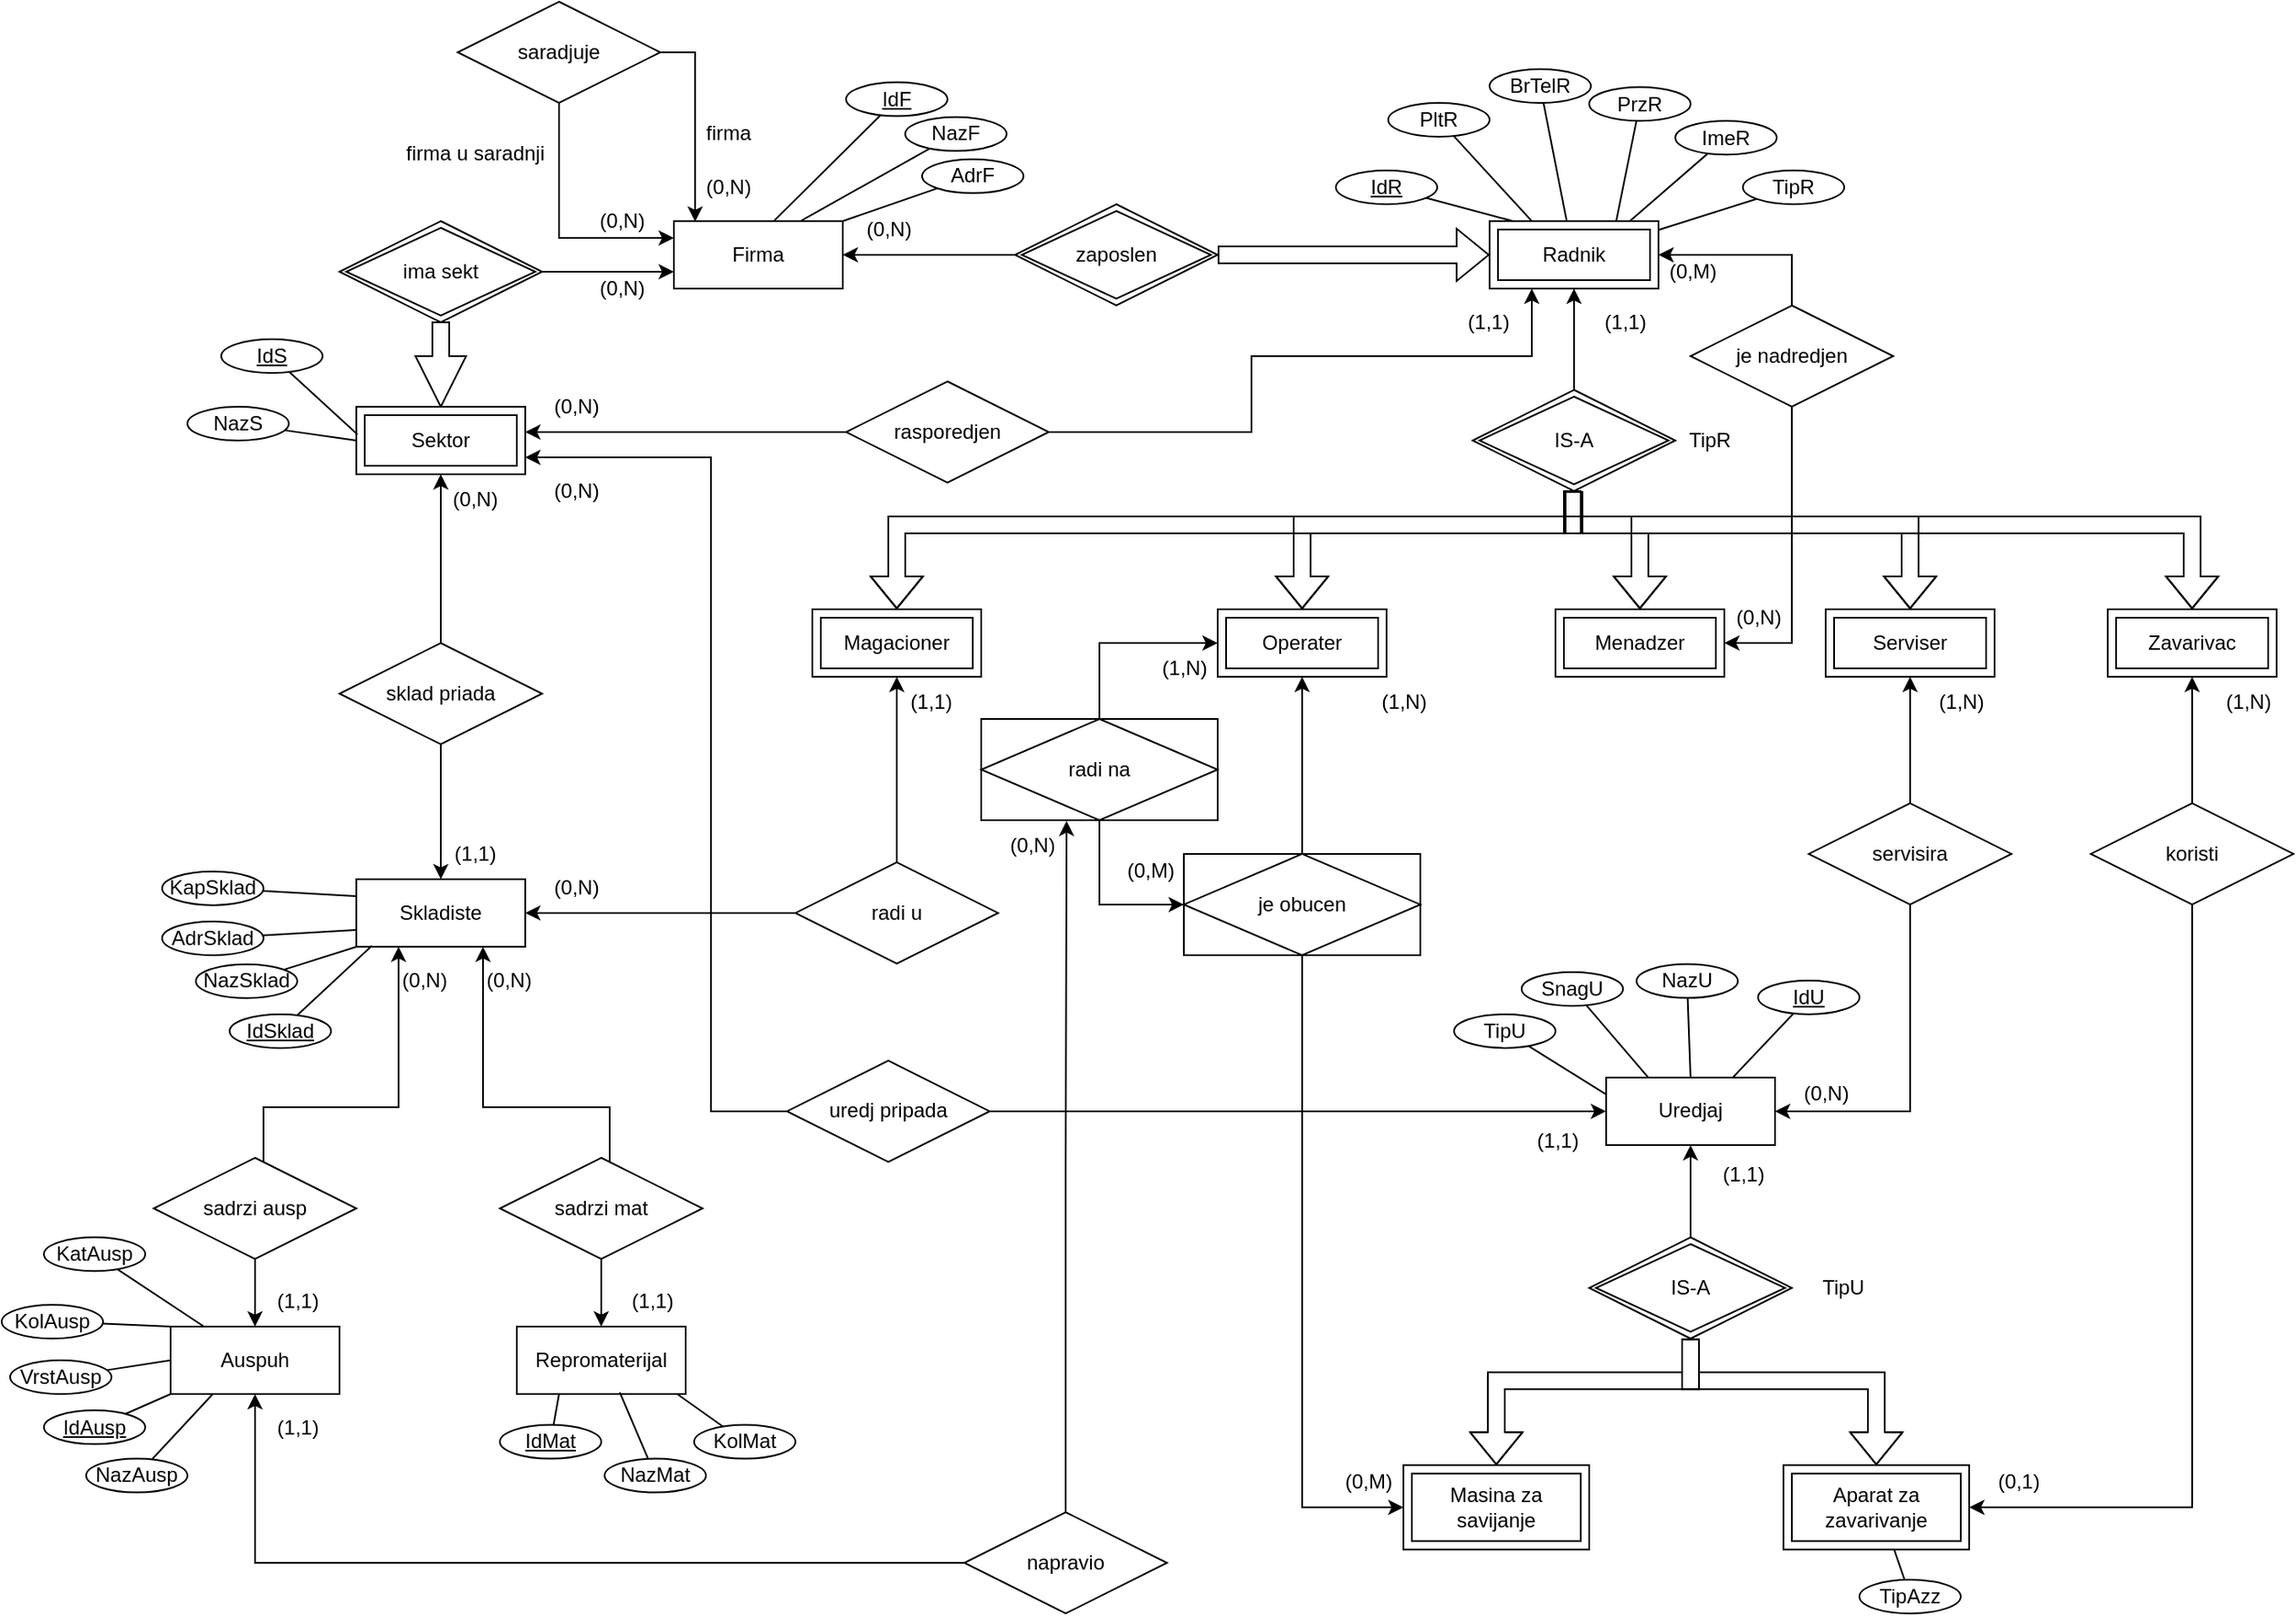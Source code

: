 <mxfile version="15.9.6" type="device"><diagram id="z9XEasB95y0MHXq_CB1n" name="Page-1"><mxGraphModel dx="2012" dy="588" grid="1" gridSize="10" guides="1" tooltips="1" connect="1" arrows="1" fold="1" page="1" pageScale="1" pageWidth="827" pageHeight="1169" math="0" shadow="0"><root><mxCell id="0"/><mxCell id="1" parent="0"/><mxCell id="vETt4vMLg1wKdrW33AXP-1" value="Firma" style="whiteSpace=wrap;html=1;align=center;" parent="1" vertex="1"><mxGeometry x="-402" y="195" width="100" height="40" as="geometry"/></mxCell><mxCell id="vETt4vMLg1wKdrW33AXP-2" style="edgeStyle=orthogonalEdgeStyle;shape=arrow;rounded=0;orthogonalLoop=1;jettySize=auto;html=1;entryX=0.5;entryY=0;entryDx=0;entryDy=0;exitX=0.5;exitY=1;exitDx=0;exitDy=0;" parent="1" source="vETt4vMLg1wKdrW33AXP-4" target="vETt4vMLg1wKdrW33AXP-16" edge="1"><mxGeometry relative="1" as="geometry"><mxPoint x="-350" y="395" as="targetPoint"/></mxGeometry></mxCell><mxCell id="vETt4vMLg1wKdrW33AXP-3" style="edgeStyle=orthogonalEdgeStyle;rounded=0;orthogonalLoop=1;jettySize=auto;html=1;" parent="1" source="vETt4vMLg1wKdrW33AXP-4" edge="1"><mxGeometry relative="1" as="geometry"><mxPoint x="-402" y="225" as="targetPoint"/><Array as="points"><mxPoint x="-402" y="225"/></Array></mxGeometry></mxCell><mxCell id="vETt4vMLg1wKdrW33AXP-4" value="ima sekt" style="shape=rhombus;double=1;perimeter=rhombusPerimeter;whiteSpace=wrap;html=1;align=center;" parent="1" vertex="1"><mxGeometry x="-600" y="195" width="120" height="60" as="geometry"/></mxCell><mxCell id="vETt4vMLg1wKdrW33AXP-7" style="edgeStyle=orthogonalEdgeStyle;rounded=0;orthogonalLoop=1;jettySize=auto;html=1;entryX=1;entryY=0.5;entryDx=0;entryDy=0;strokeWidth=1;" parent="1" source="vETt4vMLg1wKdrW33AXP-8" target="vETt4vMLg1wKdrW33AXP-1" edge="1"><mxGeometry relative="1" as="geometry"/></mxCell><mxCell id="vETt4vMLg1wKdrW33AXP-72" style="edgeStyle=orthogonalEdgeStyle;rounded=0;orthogonalLoop=1;jettySize=auto;html=1;entryX=0;entryY=0.5;entryDx=0;entryDy=0;shape=flexArrow;endSize=6;strokeWidth=1;fillColor=none;" parent="1" source="vETt4vMLg1wKdrW33AXP-8" target="vETt4vMLg1wKdrW33AXP-66" edge="1"><mxGeometry relative="1" as="geometry"/></mxCell><mxCell id="vETt4vMLg1wKdrW33AXP-8" value="zaposlen" style="shape=rhombus;double=1;perimeter=rhombusPerimeter;whiteSpace=wrap;html=1;align=center;" parent="1" vertex="1"><mxGeometry x="-200" y="185" width="120" height="60" as="geometry"/></mxCell><mxCell id="vETt4vMLg1wKdrW33AXP-9" style="edgeStyle=orthogonalEdgeStyle;shape=flexArrow;rounded=0;orthogonalLoop=1;jettySize=auto;html=1;entryX=0.5;entryY=0;entryDx=0;entryDy=0;startArrow=none;startFill=0;endArrow=block;endFill=0;strokeWidth=1;" parent="1" source="vETt4vMLg1wKdrW33AXP-15" target="vETt4vMLg1wKdrW33AXP-17" edge="1"><mxGeometry relative="1" as="geometry"><Array as="points"><mxPoint x="130" y="375"/><mxPoint x="-30" y="375"/></Array></mxGeometry></mxCell><mxCell id="vETt4vMLg1wKdrW33AXP-10" style="edgeStyle=orthogonalEdgeStyle;rounded=0;orthogonalLoop=1;jettySize=auto;html=1;startArrow=none;startFill=0;endArrow=block;endFill=0;strokeWidth=1;shape=flexArrow;entryX=0.5;entryY=0;entryDx=0;entryDy=0;" parent="1" source="vETt4vMLg1wKdrW33AXP-15" target="vETt4vMLg1wKdrW33AXP-19" edge="1"><mxGeometry relative="1" as="geometry"><mxPoint x="340" y="445" as="targetPoint"/><Array as="points"><mxPoint x="130" y="375"/><mxPoint x="330" y="375"/></Array></mxGeometry></mxCell><mxCell id="vETt4vMLg1wKdrW33AXP-11" style="edgeStyle=orthogonalEdgeStyle;rounded=0;orthogonalLoop=1;jettySize=auto;html=1;entryX=0.5;entryY=0;entryDx=0;entryDy=0;startArrow=none;startFill=0;endArrow=block;endFill=0;strokeWidth=1;shape=flexArrow;exitX=0.5;exitY=1;exitDx=0;exitDy=0;" parent="1" source="vETt4vMLg1wKdrW33AXP-15" target="vETt4vMLg1wKdrW33AXP-18" edge="1"><mxGeometry relative="1" as="geometry"><Array as="points"><mxPoint x="130" y="375"/><mxPoint x="170" y="375"/><mxPoint x="170" y="425"/></Array></mxGeometry></mxCell><mxCell id="vETt4vMLg1wKdrW33AXP-12" style="edgeStyle=orthogonalEdgeStyle;rounded=0;orthogonalLoop=1;jettySize=auto;html=1;entryX=0.5;entryY=0;entryDx=0;entryDy=0;startArrow=none;startFill=0;endArrow=block;endFill=0;strokeWidth=1;shape=flexArrow;" parent="1" source="vETt4vMLg1wKdrW33AXP-15" target="vETt4vMLg1wKdrW33AXP-36" edge="1"><mxGeometry relative="1" as="geometry"><Array as="points"><mxPoint x="131" y="375"/><mxPoint x="-270" y="375"/></Array></mxGeometry></mxCell><mxCell id="vETt4vMLg1wKdrW33AXP-14" style="edgeStyle=orthogonalEdgeStyle;rounded=0;orthogonalLoop=1;jettySize=auto;html=1;entryX=0.5;entryY=0;entryDx=0;entryDy=0;startArrow=none;startFill=0;endArrow=block;endFill=0;strokeWidth=1;exitX=0.5;exitY=1;exitDx=0;exitDy=0;shape=flexArrow;" parent="1" source="vETt4vMLg1wKdrW33AXP-15" target="vETt4vMLg1wKdrW33AXP-49" edge="1"><mxGeometry relative="1" as="geometry"><Array as="points"><mxPoint x="131" y="375"/><mxPoint x="497" y="375"/></Array></mxGeometry></mxCell><mxCell id="vETt4vMLg1wKdrW33AXP-68" style="edgeStyle=orthogonalEdgeStyle;rounded=0;orthogonalLoop=1;jettySize=auto;html=1;entryX=0.5;entryY=1;entryDx=0;entryDy=0;" parent="1" source="vETt4vMLg1wKdrW33AXP-15" target="vETt4vMLg1wKdrW33AXP-66" edge="1"><mxGeometry relative="1" as="geometry"/></mxCell><mxCell id="vETt4vMLg1wKdrW33AXP-15" value="IS-A" style="shape=rhombus;double=1;perimeter=rhombusPerimeter;whiteSpace=wrap;html=1;align=center;" parent="1" vertex="1"><mxGeometry x="71" y="295" width="120" height="60" as="geometry"/></mxCell><mxCell id="vETt4vMLg1wKdrW33AXP-16" value="Sektor" style="shape=ext;margin=3;double=1;whiteSpace=wrap;html=1;align=center;" parent="1" vertex="1"><mxGeometry x="-590" y="305" width="100" height="40" as="geometry"/></mxCell><mxCell id="vETt4vMLg1wKdrW33AXP-17" value="Operater" style="shape=ext;margin=3;double=1;whiteSpace=wrap;html=1;align=center;" parent="1" vertex="1"><mxGeometry x="-80" y="425" width="100" height="40" as="geometry"/></mxCell><mxCell id="vETt4vMLg1wKdrW33AXP-18" value="Menadzer" style="shape=ext;margin=3;double=1;whiteSpace=wrap;html=1;align=center;" parent="1" vertex="1"><mxGeometry x="120" y="425" width="100" height="40" as="geometry"/></mxCell><mxCell id="vETt4vMLg1wKdrW33AXP-19" value="Serviser" style="shape=ext;margin=3;double=1;whiteSpace=wrap;html=1;align=center;" parent="1" vertex="1"><mxGeometry x="280" y="425" width="100" height="40" as="geometry"/></mxCell><mxCell id="vETt4vMLg1wKdrW33AXP-87" style="edgeStyle=orthogonalEdgeStyle;rounded=0;orthogonalLoop=1;jettySize=auto;html=1;strokeWidth=1;fillColor=none;entryX=0;entryY=0.5;entryDx=0;entryDy=0;exitX=0.5;exitY=0;exitDx=0;exitDy=0;" parent="1" source="g_ts2cO6fWOfCwB0u8Td-1" target="vETt4vMLg1wKdrW33AXP-17" edge="1"><mxGeometry relative="1" as="geometry"><mxPoint x="-160" y="435" as="targetPoint"/><Array as="points"><mxPoint x="-150" y="445"/></Array><mxPoint x="-170" y="480" as="sourcePoint"/></mxGeometry></mxCell><mxCell id="vETt4vMLg1wKdrW33AXP-88" style="edgeStyle=orthogonalEdgeStyle;rounded=0;orthogonalLoop=1;jettySize=auto;html=1;entryX=0;entryY=0.5;entryDx=0;entryDy=0;strokeWidth=1;fillColor=none;exitX=0.5;exitY=1;exitDx=0;exitDy=0;" parent="1" source="g_ts2cO6fWOfCwB0u8Td-1" target="vETt4vMLg1wKdrW33AXP-26" edge="1"><mxGeometry relative="1" as="geometry"><mxPoint x="-190" y="560" as="sourcePoint"/></mxGeometry></mxCell><mxCell id="vETt4vMLg1wKdrW33AXP-90" style="edgeStyle=orthogonalEdgeStyle;rounded=0;orthogonalLoop=1;jettySize=auto;html=1;entryX=0.5;entryY=1;entryDx=0;entryDy=0;strokeWidth=1;fillColor=none;" parent="1" source="vETt4vMLg1wKdrW33AXP-26" target="vETt4vMLg1wKdrW33AXP-17" edge="1"><mxGeometry relative="1" as="geometry"/></mxCell><mxCell id="yTJ2wJg8Xpi_REvWe3t7-23" style="edgeStyle=orthogonalEdgeStyle;rounded=0;orthogonalLoop=1;jettySize=auto;html=1;entryX=0;entryY=0.5;entryDx=0;entryDy=0;exitX=0.5;exitY=1;exitDx=0;exitDy=0;" parent="1" source="vETt4vMLg1wKdrW33AXP-26" target="yTJ2wJg8Xpi_REvWe3t7-8" edge="1"><mxGeometry relative="1" as="geometry"><mxPoint y="954.97" as="targetPoint"/><mxPoint x="-30.0" y="664.94" as="sourcePoint"/><Array as="points"><mxPoint x="-30" y="957"/></Array></mxGeometry></mxCell><mxCell id="vETt4vMLg1wKdrW33AXP-26" value="je obucen" style="shape=associativeEntity;whiteSpace=wrap;html=1;align=center;" parent="1" vertex="1"><mxGeometry x="-100" y="569.97" width="140" height="60" as="geometry"/></mxCell><mxCell id="vETt4vMLg1wKdrW33AXP-85" style="edgeStyle=orthogonalEdgeStyle;rounded=0;orthogonalLoop=1;jettySize=auto;html=1;entryX=0.5;entryY=1;entryDx=0;entryDy=0;strokeWidth=1;fillColor=none;" parent="1" source="vETt4vMLg1wKdrW33AXP-29" target="vETt4vMLg1wKdrW33AXP-19" edge="1"><mxGeometry relative="1" as="geometry"/></mxCell><mxCell id="yTJ2wJg8Xpi_REvWe3t7-22" style="edgeStyle=orthogonalEdgeStyle;rounded=0;orthogonalLoop=1;jettySize=auto;html=1;entryX=1;entryY=0.5;entryDx=0;entryDy=0;exitX=0.5;exitY=1;exitDx=0;exitDy=0;" parent="1" source="vETt4vMLg1wKdrW33AXP-29" target="yTJ2wJg8Xpi_REvWe3t7-18" edge="1"><mxGeometry relative="1" as="geometry"><mxPoint x="330" y="634.94" as="sourcePoint"/><Array as="points"><mxPoint x="330" y="723"/></Array></mxGeometry></mxCell><mxCell id="vETt4vMLg1wKdrW33AXP-29" value="servisira" style="shape=rhombus;perimeter=rhombusPerimeter;whiteSpace=wrap;html=1;align=center;" parent="1" vertex="1"><mxGeometry x="270" y="539.97" width="120" height="60" as="geometry"/></mxCell><mxCell id="vETt4vMLg1wKdrW33AXP-69" style="edgeStyle=orthogonalEdgeStyle;rounded=0;orthogonalLoop=1;jettySize=auto;html=1;entryX=1;entryY=0.5;entryDx=0;entryDy=0;" parent="1" source="vETt4vMLg1wKdrW33AXP-32" target="vETt4vMLg1wKdrW33AXP-66" edge="1"><mxGeometry relative="1" as="geometry"><mxPoint x="240" y="205" as="targetPoint"/><Array as="points"><mxPoint x="260" y="215"/></Array></mxGeometry></mxCell><mxCell id="vETt4vMLg1wKdrW33AXP-82" style="edgeStyle=orthogonalEdgeStyle;rounded=0;orthogonalLoop=1;jettySize=auto;html=1;entryX=1;entryY=0.5;entryDx=0;entryDy=0;strokeWidth=1;fillColor=none;" parent="1" source="vETt4vMLg1wKdrW33AXP-32" target="vETt4vMLg1wKdrW33AXP-18" edge="1"><mxGeometry relative="1" as="geometry"/></mxCell><mxCell id="vETt4vMLg1wKdrW33AXP-32" value="je nadredjen" style="shape=rhombus;perimeter=rhombusPerimeter;whiteSpace=wrap;html=1;align=center;" parent="1" vertex="1"><mxGeometry x="200" y="245" width="120" height="60" as="geometry"/></mxCell><mxCell id="vETt4vMLg1wKdrW33AXP-70" style="edgeStyle=orthogonalEdgeStyle;rounded=0;orthogonalLoop=1;jettySize=auto;html=1;entryX=0.25;entryY=1;entryDx=0;entryDy=0;" parent="1" source="vETt4vMLg1wKdrW33AXP-35" target="vETt4vMLg1wKdrW33AXP-66" edge="1"><mxGeometry relative="1" as="geometry"><Array as="points"><mxPoint x="-60" y="320"/><mxPoint x="-60" y="275"/><mxPoint x="106" y="275"/></Array></mxGeometry></mxCell><mxCell id="vETt4vMLg1wKdrW33AXP-73" style="edgeStyle=orthogonalEdgeStyle;rounded=0;orthogonalLoop=1;jettySize=auto;html=1;strokeWidth=1;fillColor=none;" parent="1" source="vETt4vMLg1wKdrW33AXP-35" target="vETt4vMLg1wKdrW33AXP-16" edge="1"><mxGeometry relative="1" as="geometry"><Array as="points"><mxPoint x="-410" y="320"/><mxPoint x="-410" y="320"/></Array></mxGeometry></mxCell><mxCell id="vETt4vMLg1wKdrW33AXP-35" value="rasporedjen" style="shape=rhombus;perimeter=rhombusPerimeter;whiteSpace=wrap;html=1;align=center;" parent="1" vertex="1"><mxGeometry x="-300" y="290" width="120" height="60" as="geometry"/></mxCell><mxCell id="vETt4vMLg1wKdrW33AXP-36" value="Magacioner" style="shape=ext;margin=3;double=1;whiteSpace=wrap;html=1;align=center;" parent="1" vertex="1"><mxGeometry x="-320" y="425" width="100" height="40" as="geometry"/></mxCell><mxCell id="vETt4vMLg1wKdrW33AXP-40" value="Skladiste" style="whiteSpace=wrap;html=1;align=center;" parent="1" vertex="1"><mxGeometry x="-590" y="584.94" width="100" height="40" as="geometry"/></mxCell><mxCell id="vETt4vMLg1wKdrW33AXP-76" style="edgeStyle=orthogonalEdgeStyle;rounded=0;orthogonalLoop=1;jettySize=auto;html=1;entryX=0.5;entryY=1;entryDx=0;entryDy=0;strokeWidth=1;fillColor=none;" parent="1" source="vETt4vMLg1wKdrW33AXP-43" target="vETt4vMLg1wKdrW33AXP-16" edge="1"><mxGeometry relative="1" as="geometry"/></mxCell><mxCell id="yTJ2wJg8Xpi_REvWe3t7-44" style="edgeStyle=orthogonalEdgeStyle;rounded=0;orthogonalLoop=1;jettySize=auto;html=1;entryX=0.5;entryY=0;entryDx=0;entryDy=0;" parent="1" source="vETt4vMLg1wKdrW33AXP-43" target="vETt4vMLg1wKdrW33AXP-40" edge="1"><mxGeometry relative="1" as="geometry"/></mxCell><mxCell id="vETt4vMLg1wKdrW33AXP-43" value="sklad priada" style="shape=rhombus;perimeter=rhombusPerimeter;whiteSpace=wrap;html=1;align=center;" parent="1" vertex="1"><mxGeometry x="-600" y="445" width="120" height="60" as="geometry"/></mxCell><mxCell id="vETt4vMLg1wKdrW33AXP-80" style="edgeStyle=orthogonalEdgeStyle;rounded=0;orthogonalLoop=1;jettySize=auto;html=1;entryX=0.5;entryY=1;entryDx=0;entryDy=0;strokeWidth=1;fillColor=none;" parent="1" source="vETt4vMLg1wKdrW33AXP-46" target="vETt4vMLg1wKdrW33AXP-36" edge="1"><mxGeometry relative="1" as="geometry"/></mxCell><mxCell id="yTJ2wJg8Xpi_REvWe3t7-42" style="edgeStyle=orthogonalEdgeStyle;rounded=0;orthogonalLoop=1;jettySize=auto;html=1;entryX=1;entryY=0.5;entryDx=0;entryDy=0;" parent="1" source="vETt4vMLg1wKdrW33AXP-46" target="vETt4vMLg1wKdrW33AXP-40" edge="1"><mxGeometry relative="1" as="geometry"/></mxCell><mxCell id="vETt4vMLg1wKdrW33AXP-46" value="radi u" style="shape=rhombus;perimeter=rhombusPerimeter;whiteSpace=wrap;html=1;align=center;" parent="1" vertex="1"><mxGeometry x="-330" y="574.94" width="120" height="60" as="geometry"/></mxCell><mxCell id="vETt4vMLg1wKdrW33AXP-49" value="Zavarivac" style="shape=ext;margin=3;double=1;whiteSpace=wrap;html=1;align=center;" parent="1" vertex="1"><mxGeometry x="447" y="425" width="100" height="40" as="geometry"/></mxCell><mxCell id="vETt4vMLg1wKdrW33AXP-84" style="edgeStyle=orthogonalEdgeStyle;rounded=0;orthogonalLoop=1;jettySize=auto;html=1;entryX=0.5;entryY=1;entryDx=0;entryDy=0;strokeWidth=1;fillColor=none;" parent="1" source="vETt4vMLg1wKdrW33AXP-52" target="vETt4vMLg1wKdrW33AXP-49" edge="1"><mxGeometry relative="1" as="geometry"/></mxCell><mxCell id="yTJ2wJg8Xpi_REvWe3t7-19" style="edgeStyle=orthogonalEdgeStyle;rounded=0;orthogonalLoop=1;jettySize=auto;html=1;entryX=1;entryY=0.5;entryDx=0;entryDy=0;exitX=0.5;exitY=1;exitDx=0;exitDy=0;" parent="1" source="vETt4vMLg1wKdrW33AXP-52" target="yTJ2wJg8Xpi_REvWe3t7-7" edge="1"><mxGeometry relative="1" as="geometry"><mxPoint x="370" y="956.97" as="targetPoint"/><mxPoint x="497.0" y="634.94" as="sourcePoint"/><Array as="points"><mxPoint x="497" y="957"/></Array></mxGeometry></mxCell><mxCell id="vETt4vMLg1wKdrW33AXP-52" value="koristi" style="shape=rhombus;perimeter=rhombusPerimeter;whiteSpace=wrap;html=1;align=center;" parent="1" vertex="1"><mxGeometry x="437" y="539.97" width="120" height="60" as="geometry"/></mxCell><mxCell id="vETt4vMLg1wKdrW33AXP-94" style="edgeStyle=orthogonalEdgeStyle;rounded=0;orthogonalLoop=1;jettySize=auto;html=1;entryX=0.5;entryY=0;entryDx=0;entryDy=0;strokeWidth=1;fillColor=none;" parent="1" source="vETt4vMLg1wKdrW33AXP-60" target="vETt4vMLg1wKdrW33AXP-61" edge="1"><mxGeometry relative="1" as="geometry"/></mxCell><mxCell id="yTJ2wJg8Xpi_REvWe3t7-10" style="edgeStyle=orthogonalEdgeStyle;rounded=0;orthogonalLoop=1;jettySize=auto;html=1;entryX=0.25;entryY=1;entryDx=0;entryDy=0;" parent="1" source="vETt4vMLg1wKdrW33AXP-60" target="vETt4vMLg1wKdrW33AXP-40" edge="1"><mxGeometry relative="1" as="geometry"><Array as="points"><mxPoint x="-645" y="720"/><mxPoint x="-565" y="720"/></Array></mxGeometry></mxCell><mxCell id="vETt4vMLg1wKdrW33AXP-60" value="sadrzi ausp" style="shape=rhombus;perimeter=rhombusPerimeter;whiteSpace=wrap;html=1;align=center;" parent="1" vertex="1"><mxGeometry x="-710" y="750.0" width="120" height="60" as="geometry"/></mxCell><mxCell id="vETt4vMLg1wKdrW33AXP-61" value="Auspuh" style="whiteSpace=wrap;html=1;align=center;" parent="1" vertex="1"><mxGeometry x="-700" y="850.0" width="100" height="40" as="geometry"/></mxCell><mxCell id="vETt4vMLg1wKdrW33AXP-93" style="edgeStyle=orthogonalEdgeStyle;rounded=0;orthogonalLoop=1;jettySize=auto;html=1;exitX=0.5;exitY=1;exitDx=0;exitDy=0;entryX=0.5;entryY=0;entryDx=0;entryDy=0;strokeWidth=1;fillColor=none;" parent="1" source="vETt4vMLg1wKdrW33AXP-64" target="vETt4vMLg1wKdrW33AXP-65" edge="1"><mxGeometry relative="1" as="geometry"/></mxCell><mxCell id="yTJ2wJg8Xpi_REvWe3t7-11" style="edgeStyle=orthogonalEdgeStyle;rounded=0;orthogonalLoop=1;jettySize=auto;html=1;entryX=0.75;entryY=1;entryDx=0;entryDy=0;" parent="1" source="vETt4vMLg1wKdrW33AXP-64" target="vETt4vMLg1wKdrW33AXP-40" edge="1"><mxGeometry relative="1" as="geometry"><Array as="points"><mxPoint x="-440" y="720"/><mxPoint x="-515" y="720"/></Array></mxGeometry></mxCell><mxCell id="vETt4vMLg1wKdrW33AXP-64" value="sadrzi mat" style="shape=rhombus;perimeter=rhombusPerimeter;whiteSpace=wrap;html=1;align=center;" parent="1" vertex="1"><mxGeometry x="-505" y="750.0" width="120" height="60" as="geometry"/></mxCell><mxCell id="vETt4vMLg1wKdrW33AXP-65" value="Repromaterijal" style="whiteSpace=wrap;html=1;align=center;" parent="1" vertex="1"><mxGeometry x="-495" y="850.0" width="100" height="40" as="geometry"/></mxCell><mxCell id="vETt4vMLg1wKdrW33AXP-66" value="Radnik" style="shape=ext;margin=3;double=1;whiteSpace=wrap;html=1;align=center;" parent="1" vertex="1"><mxGeometry x="81" y="195" width="100" height="40" as="geometry"/></mxCell><mxCell id="vETt4vMLg1wKdrW33AXP-108" style="rounded=0;orthogonalLoop=1;jettySize=auto;html=1;entryX=0.595;entryY=-0.008;entryDx=0;entryDy=0;endArrow=none;endFill=0;strokeWidth=1;fillColor=none;entryPerimeter=0;" parent="1" source="vETt4vMLg1wKdrW33AXP-103" target="vETt4vMLg1wKdrW33AXP-1" edge="1"><mxGeometry relative="1" as="geometry"/></mxCell><mxCell id="vETt4vMLg1wKdrW33AXP-103" value="&lt;u&gt;IdF&lt;/u&gt;" style="ellipse;whiteSpace=wrap;html=1;align=center;" parent="1" vertex="1"><mxGeometry x="-300" y="112.8" width="60" height="20" as="geometry"/></mxCell><mxCell id="vETt4vMLg1wKdrW33AXP-109" style="rounded=0;orthogonalLoop=1;jettySize=auto;html=1;entryX=0.75;entryY=0;entryDx=0;entryDy=0;endArrow=none;endFill=0;strokeWidth=1;fillColor=none;" parent="1" source="vETt4vMLg1wKdrW33AXP-110" target="vETt4vMLg1wKdrW33AXP-1" edge="1"><mxGeometry relative="1" as="geometry"><mxPoint x="-347.8" y="194.4" as="targetPoint"/></mxGeometry></mxCell><mxCell id="vETt4vMLg1wKdrW33AXP-110" value="NazF" style="ellipse;whiteSpace=wrap;html=1;align=center;" parent="1" vertex="1"><mxGeometry x="-265" y="133.4" width="60" height="20" as="geometry"/></mxCell><mxCell id="vETt4vMLg1wKdrW33AXP-112" style="rounded=0;orthogonalLoop=1;jettySize=auto;html=1;endArrow=none;endFill=0;strokeWidth=1;fillColor=none;entryX=1;entryY=0;entryDx=0;entryDy=0;" parent="1" source="vETt4vMLg1wKdrW33AXP-113" target="vETt4vMLg1wKdrW33AXP-1" edge="1"><mxGeometry relative="1" as="geometry"><mxPoint x="-270" y="250" as="targetPoint"/></mxGeometry></mxCell><mxCell id="vETt4vMLg1wKdrW33AXP-113" value="AdrF" style="ellipse;whiteSpace=wrap;html=1;align=center;" parent="1" vertex="1"><mxGeometry x="-255" y="158.4" width="60" height="20" as="geometry"/></mxCell><mxCell id="vETt4vMLg1wKdrW33AXP-114" style="rounded=0;orthogonalLoop=1;jettySize=auto;html=1;entryX=0.007;entryY=0.411;entryDx=0;entryDy=0;entryPerimeter=0;endArrow=none;endFill=0;strokeWidth=1;fillColor=none;" parent="1" source="vETt4vMLg1wKdrW33AXP-115" target="vETt4vMLg1wKdrW33AXP-16" edge="1"><mxGeometry relative="1" as="geometry"><mxPoint x="-607.8" y="314.4" as="targetPoint"/></mxGeometry></mxCell><mxCell id="vETt4vMLg1wKdrW33AXP-115" value="&lt;u&gt;IdS&lt;/u&gt;" style="ellipse;whiteSpace=wrap;html=1;align=center;" parent="1" vertex="1"><mxGeometry x="-670" y="265" width="60" height="20" as="geometry"/></mxCell><mxCell id="vETt4vMLg1wKdrW33AXP-117" style="rounded=0;orthogonalLoop=1;jettySize=auto;html=1;entryX=0;entryY=0.5;entryDx=0;entryDy=0;endArrow=none;endFill=0;strokeWidth=1;fillColor=none;" parent="1" source="vETt4vMLg1wKdrW33AXP-118" target="vETt4vMLg1wKdrW33AXP-16" edge="1"><mxGeometry relative="1" as="geometry"><mxPoint x="-662.2" y="384.8" as="targetPoint"/></mxGeometry></mxCell><mxCell id="vETt4vMLg1wKdrW33AXP-118" value="NazS" style="ellipse;whiteSpace=wrap;html=1;align=center;" parent="1" vertex="1"><mxGeometry x="-690" y="305" width="60" height="20" as="geometry"/></mxCell><mxCell id="vETt4vMLg1wKdrW33AXP-119" style="rounded=0;orthogonalLoop=1;jettySize=auto;html=1;entryX=0.143;entryY=0.004;entryDx=0;entryDy=0;entryPerimeter=0;endArrow=none;endFill=0;strokeWidth=1;fillColor=none;" parent="1" source="vETt4vMLg1wKdrW33AXP-120" target="vETt4vMLg1wKdrW33AXP-66" edge="1"><mxGeometry relative="1" as="geometry"><mxPoint x="81.0" y="185.0" as="targetPoint"/></mxGeometry></mxCell><mxCell id="vETt4vMLg1wKdrW33AXP-120" value="&lt;u&gt;IdR&lt;/u&gt;" style="ellipse;whiteSpace=wrap;html=1;align=center;" parent="1" vertex="1"><mxGeometry x="-10" y="165" width="60" height="20" as="geometry"/></mxCell><mxCell id="vETt4vMLg1wKdrW33AXP-121" style="rounded=0;orthogonalLoop=1;jettySize=auto;html=1;entryX=0.829;entryY=0.004;entryDx=0;entryDy=0;entryPerimeter=0;endArrow=none;endFill=0;strokeWidth=1;fillColor=none;" parent="1" source="vETt4vMLg1wKdrW33AXP-122" target="vETt4vMLg1wKdrW33AXP-66" edge="1"><mxGeometry relative="1" as="geometry"><mxPoint x="149.2" y="195.0" as="targetPoint"/></mxGeometry></mxCell><mxCell id="vETt4vMLg1wKdrW33AXP-122" value="ImeR" style="ellipse;whiteSpace=wrap;html=1;align=center;" parent="1" vertex="1"><mxGeometry x="191" y="135.6" width="60" height="20" as="geometry"/></mxCell><mxCell id="vETt4vMLg1wKdrW33AXP-123" style="rounded=0;orthogonalLoop=1;jettySize=auto;html=1;entryX=0.75;entryY=0;entryDx=0;entryDy=0;endArrow=none;endFill=0;strokeWidth=1;fillColor=none;" parent="1" source="vETt4vMLg1wKdrW33AXP-124" target="vETt4vMLg1wKdrW33AXP-66" edge="1"><mxGeometry relative="1" as="geometry"><mxPoint x="110.0" y="195.16" as="targetPoint"/></mxGeometry></mxCell><mxCell id="vETt4vMLg1wKdrW33AXP-124" value="PrzR" style="ellipse;whiteSpace=wrap;html=1;align=center;" parent="1" vertex="1"><mxGeometry x="140" y="115.6" width="60" height="20" as="geometry"/></mxCell><mxCell id="vETt4vMLg1wKdrW33AXP-125" style="rounded=0;orthogonalLoop=1;jettySize=auto;html=1;entryX=0.457;entryY=0.004;entryDx=0;entryDy=0;entryPerimeter=0;endArrow=none;endFill=0;strokeWidth=1;fillColor=none;" parent="1" source="vETt4vMLg1wKdrW33AXP-126" target="vETt4vMLg1wKdrW33AXP-66" edge="1"><mxGeometry relative="1" as="geometry"><mxPoint x="52.9" y="174.78" as="targetPoint"/></mxGeometry></mxCell><mxCell id="vETt4vMLg1wKdrW33AXP-126" value="BrTelR" style="ellipse;whiteSpace=wrap;html=1;align=center;" parent="1" vertex="1"><mxGeometry x="81" y="105.0" width="60" height="20" as="geometry"/></mxCell><mxCell id="vETt4vMLg1wKdrW33AXP-127" style="rounded=0;orthogonalLoop=1;jettySize=auto;html=1;endArrow=none;endFill=0;strokeWidth=1;fillColor=none;" parent="1" source="vETt4vMLg1wKdrW33AXP-128" edge="1"><mxGeometry relative="1" as="geometry"><mxPoint x="106" y="195" as="targetPoint"/></mxGeometry></mxCell><mxCell id="vETt4vMLg1wKdrW33AXP-128" value="PltR" style="ellipse;whiteSpace=wrap;html=1;align=center;" parent="1" vertex="1"><mxGeometry x="21" y="125.0" width="60" height="20" as="geometry"/></mxCell><mxCell id="vETt4vMLg1wKdrW33AXP-129" style="rounded=0;orthogonalLoop=1;jettySize=auto;html=1;entryX=1;entryY=0.132;entryDx=0;entryDy=0;entryPerimeter=0;endArrow=none;endFill=0;strokeWidth=1;fillColor=none;" parent="1" source="vETt4vMLg1wKdrW33AXP-130" target="vETt4vMLg1wKdrW33AXP-66" edge="1"><mxGeometry relative="1" as="geometry"><mxPoint x="203.9" y="224.56" as="targetPoint"/></mxGeometry></mxCell><mxCell id="vETt4vMLg1wKdrW33AXP-130" value="TipR" style="ellipse;whiteSpace=wrap;html=1;align=center;" parent="1" vertex="1"><mxGeometry x="231" y="165.0" width="60" height="20" as="geometry"/></mxCell><mxCell id="vETt4vMLg1wKdrW33AXP-134" value="TipR" style="text;html=1;align=center;verticalAlign=middle;resizable=0;points=[];autosize=1;strokeColor=none;fillColor=none;" parent="1" vertex="1"><mxGeometry x="191" y="315" width="40" height="20" as="geometry"/></mxCell><mxCell id="vETt4vMLg1wKdrW33AXP-147" style="rounded=0;orthogonalLoop=1;jettySize=auto;html=1;entryX=0.092;entryY=0.985;entryDx=0;entryDy=0;endArrow=none;endFill=0;strokeWidth=1;fillColor=none;entryPerimeter=0;" parent="1" source="vETt4vMLg1wKdrW33AXP-148" target="vETt4vMLg1wKdrW33AXP-40" edge="1"><mxGeometry relative="1" as="geometry"><mxPoint x="-580.9" y="624.94" as="targetPoint"/></mxGeometry></mxCell><mxCell id="vETt4vMLg1wKdrW33AXP-148" value="&lt;u&gt;IdSklad&lt;/u&gt;" style="ellipse;whiteSpace=wrap;html=1;align=center;" parent="1" vertex="1"><mxGeometry x="-665" y="664.97" width="60" height="20" as="geometry"/></mxCell><mxCell id="vETt4vMLg1wKdrW33AXP-149" style="rounded=0;orthogonalLoop=1;jettySize=auto;html=1;endArrow=none;endFill=0;strokeWidth=1;fillColor=none;" parent="1" source="vETt4vMLg1wKdrW33AXP-150" edge="1"><mxGeometry relative="1" as="geometry"><mxPoint x="-590" y="624.97" as="targetPoint"/></mxGeometry></mxCell><mxCell id="vETt4vMLg1wKdrW33AXP-150" value="NazSklad" style="ellipse;whiteSpace=wrap;html=1;align=center;" parent="1" vertex="1"><mxGeometry x="-685" y="635.35" width="60" height="20" as="geometry"/></mxCell><mxCell id="vETt4vMLg1wKdrW33AXP-151" style="rounded=0;orthogonalLoop=1;jettySize=auto;html=1;entryX=0;entryY=0.75;entryDx=0;entryDy=0;endArrow=none;endFill=0;strokeWidth=1;fillColor=none;" parent="1" source="vETt4vMLg1wKdrW33AXP-152" target="vETt4vMLg1wKdrW33AXP-40" edge="1"><mxGeometry relative="1" as="geometry"><mxPoint x="-535" y="609.97" as="targetPoint"/></mxGeometry></mxCell><mxCell id="vETt4vMLg1wKdrW33AXP-152" value="AdrSklad" style="ellipse;whiteSpace=wrap;html=1;align=center;" parent="1" vertex="1"><mxGeometry x="-705" y="609.97" width="60" height="20" as="geometry"/></mxCell><mxCell id="vETt4vMLg1wKdrW33AXP-153" style="rounded=0;orthogonalLoop=1;jettySize=auto;html=1;endArrow=none;endFill=0;strokeWidth=1;fillColor=none;entryX=0;entryY=0.25;entryDx=0;entryDy=0;" parent="1" source="vETt4vMLg1wKdrW33AXP-154" target="vETt4vMLg1wKdrW33AXP-40" edge="1"><mxGeometry relative="1" as="geometry"><mxPoint x="-540" y="574.97" as="targetPoint"/></mxGeometry></mxCell><mxCell id="vETt4vMLg1wKdrW33AXP-154" value="KapSklad" style="ellipse;whiteSpace=wrap;html=1;align=center;" parent="1" vertex="1"><mxGeometry x="-705" y="580.32" width="60" height="20" as="geometry"/></mxCell><mxCell id="vETt4vMLg1wKdrW33AXP-155" style="rounded=0;orthogonalLoop=1;jettySize=auto;html=1;entryX=0;entryY=1;entryDx=0;entryDy=0;endArrow=none;endFill=0;strokeWidth=1;fillColor=none;" parent="1" source="vETt4vMLg1wKdrW33AXP-156" target="vETt4vMLg1wKdrW33AXP-61" edge="1"><mxGeometry relative="1" as="geometry"><mxPoint x="-655.8" y="900.0" as="targetPoint"/></mxGeometry></mxCell><mxCell id="vETt4vMLg1wKdrW33AXP-156" value="&lt;u&gt;IdAusp&lt;/u&gt;" style="ellipse;whiteSpace=wrap;html=1;align=center;" parent="1" vertex="1"><mxGeometry x="-775" y="899.66" width="60" height="20" as="geometry"/></mxCell><mxCell id="vETt4vMLg1wKdrW33AXP-157" style="rounded=0;orthogonalLoop=1;jettySize=auto;html=1;entryX=0.25;entryY=1;entryDx=0;entryDy=0;endArrow=none;endFill=0;strokeWidth=1;fillColor=none;" parent="1" source="vETt4vMLg1wKdrW33AXP-158" target="vETt4vMLg1wKdrW33AXP-61" edge="1"><mxGeometry relative="1" as="geometry"><mxPoint x="-618.3" y="910.64" as="targetPoint"/></mxGeometry></mxCell><mxCell id="vETt4vMLg1wKdrW33AXP-158" value="NazAusp" style="ellipse;whiteSpace=wrap;html=1;align=center;" parent="1" vertex="1"><mxGeometry x="-750" y="928.28" width="60" height="20" as="geometry"/></mxCell><mxCell id="vETt4vMLg1wKdrW33AXP-161" style="rounded=0;orthogonalLoop=1;jettySize=auto;html=1;entryX=0;entryY=0;entryDx=0;entryDy=0;endArrow=none;endFill=0;strokeWidth=1;fillColor=none;" parent="1" source="vETt4vMLg1wKdrW33AXP-162" target="vETt4vMLg1wKdrW33AXP-61" edge="1"><mxGeometry relative="1" as="geometry"><mxPoint x="-587.7" y="880.0" as="targetPoint"/></mxGeometry></mxCell><mxCell id="vETt4vMLg1wKdrW33AXP-162" value="KolAusp" style="ellipse;whiteSpace=wrap;html=1;align=center;" parent="1" vertex="1"><mxGeometry x="-800" y="837.13" width="60" height="20" as="geometry"/></mxCell><mxCell id="vETt4vMLg1wKdrW33AXP-163" style="rounded=0;orthogonalLoop=1;jettySize=auto;html=1;endArrow=none;endFill=0;strokeWidth=1;fillColor=none;" parent="1" source="vETt4vMLg1wKdrW33AXP-164" target="vETt4vMLg1wKdrW33AXP-61" edge="1"><mxGeometry relative="1" as="geometry"><mxPoint x="-609.7" y="863.0" as="targetPoint"/></mxGeometry></mxCell><mxCell id="vETt4vMLg1wKdrW33AXP-164" value="KatAusp" style="ellipse;whiteSpace=wrap;html=1;align=center;" parent="1" vertex="1"><mxGeometry x="-775" y="797.13" width="60" height="20" as="geometry"/></mxCell><mxCell id="vETt4vMLg1wKdrW33AXP-165" style="rounded=0;orthogonalLoop=1;jettySize=auto;html=1;entryX=0;entryY=0.5;entryDx=0;entryDy=0;endArrow=none;endFill=0;strokeWidth=1;fillColor=none;" parent="1" source="vETt4vMLg1wKdrW33AXP-166" target="vETt4vMLg1wKdrW33AXP-61" edge="1"><mxGeometry relative="1" as="geometry"><mxPoint x="-795" y="872.68" as="targetPoint"/></mxGeometry></mxCell><mxCell id="vETt4vMLg1wKdrW33AXP-166" value="VrstAusp" style="ellipse;whiteSpace=wrap;html=1;align=center;" parent="1" vertex="1"><mxGeometry x="-795" y="870.0" width="60" height="20" as="geometry"/></mxCell><mxCell id="vETt4vMLg1wKdrW33AXP-167" style="rounded=0;orthogonalLoop=1;jettySize=auto;html=1;entryX=0.25;entryY=1;entryDx=0;entryDy=0;endArrow=none;endFill=0;strokeWidth=1;fillColor=none;" parent="1" source="vETt4vMLg1wKdrW33AXP-168" target="vETt4vMLg1wKdrW33AXP-65" edge="1"><mxGeometry relative="1" as="geometry"><mxPoint x="-468.3" y="900.34" as="targetPoint"/></mxGeometry></mxCell><mxCell id="vETt4vMLg1wKdrW33AXP-168" value="&lt;u&gt;IdMat&lt;/u&gt;" style="ellipse;whiteSpace=wrap;html=1;align=center;" parent="1" vertex="1"><mxGeometry x="-505" y="908.28" width="60" height="20" as="geometry"/></mxCell><mxCell id="vETt4vMLg1wKdrW33AXP-169" style="rounded=0;orthogonalLoop=1;jettySize=auto;html=1;entryX=0.61;entryY=0.975;entryDx=0;entryDy=0;endArrow=none;endFill=0;strokeWidth=1;fillColor=none;entryPerimeter=0;" parent="1" source="vETt4vMLg1wKdrW33AXP-170" target="vETt4vMLg1wKdrW33AXP-65" edge="1"><mxGeometry relative="1" as="geometry"><mxPoint x="-470.3" y="920.32" as="targetPoint"/></mxGeometry></mxCell><mxCell id="vETt4vMLg1wKdrW33AXP-170" value="NazMat" style="ellipse;whiteSpace=wrap;html=1;align=center;" parent="1" vertex="1"><mxGeometry x="-443" y="928.28" width="60" height="20" as="geometry"/></mxCell><mxCell id="vETt4vMLg1wKdrW33AXP-171" style="rounded=0;orthogonalLoop=1;jettySize=auto;html=1;endArrow=none;endFill=0;strokeWidth=1;fillColor=none;" parent="1" source="vETt4vMLg1wKdrW33AXP-172" edge="1"><mxGeometry relative="1" as="geometry"><mxPoint x="-400" y="890" as="targetPoint"/></mxGeometry></mxCell><mxCell id="vETt4vMLg1wKdrW33AXP-172" value="KolMat" style="ellipse;whiteSpace=wrap;html=1;align=center;" parent="1" vertex="1"><mxGeometry x="-390" y="908.28" width="60" height="20" as="geometry"/></mxCell><mxCell id="vETt4vMLg1wKdrW33AXP-305" value="(0,N)" style="text;html=1;align=center;verticalAlign=middle;resizable=0;points=[];autosize=1;strokeColor=none;fillColor=none;" parent="1" vertex="1"><mxGeometry x="-453" y="225" width="40" height="20" as="geometry"/></mxCell><mxCell id="vETt4vMLg1wKdrW33AXP-306" value="(0,N)" style="text;html=1;align=center;verticalAlign=middle;resizable=0;points=[];autosize=1;strokeColor=none;fillColor=none;" parent="1" vertex="1"><mxGeometry x="-295" y="190" width="40" height="20" as="geometry"/></mxCell><mxCell id="vETt4vMLg1wKdrW33AXP-307" value="(0,N)" style="text;html=1;align=center;verticalAlign=middle;resizable=0;points=[];autosize=1;strokeColor=none;fillColor=none;" parent="1" vertex="1"><mxGeometry x="-480" y="295" width="40" height="20" as="geometry"/></mxCell><mxCell id="vETt4vMLg1wKdrW33AXP-308" value="(1,1)" style="text;html=1;align=center;verticalAlign=middle;resizable=0;points=[];autosize=1;strokeColor=none;fillColor=none;" parent="1" vertex="1"><mxGeometry x="60" y="245" width="40" height="20" as="geometry"/></mxCell><mxCell id="vETt4vMLg1wKdrW33AXP-309" value="(1,1)" style="text;html=1;align=center;verticalAlign=middle;resizable=0;points=[];autosize=1;strokeColor=none;fillColor=none;" parent="1" vertex="1"><mxGeometry x="141" y="245" width="40" height="20" as="geometry"/></mxCell><mxCell id="vETt4vMLg1wKdrW33AXP-310" value="(1,N)" style="text;html=1;align=center;verticalAlign=middle;resizable=0;points=[];autosize=1;strokeColor=none;fillColor=none;" parent="1" vertex="1"><mxGeometry x="510" y="470" width="40" height="20" as="geometry"/></mxCell><mxCell id="vETt4vMLg1wKdrW33AXP-312" value="(0,N)" style="text;html=1;align=center;verticalAlign=middle;resizable=0;points=[];autosize=1;strokeColor=none;fillColor=none;" parent="1" vertex="1"><mxGeometry x="220" y="420" width="40" height="20" as="geometry"/></mxCell><mxCell id="vETt4vMLg1wKdrW33AXP-313" value="(0,M)" style="text;html=1;align=center;verticalAlign=middle;resizable=0;points=[];autosize=1;strokeColor=none;fillColor=none;" parent="1" vertex="1"><mxGeometry x="181" y="215" width="40" height="20" as="geometry"/></mxCell><mxCell id="vETt4vMLg1wKdrW33AXP-314" value="(1,N)" style="text;html=1;align=center;verticalAlign=middle;resizable=0;points=[];autosize=1;strokeColor=none;fillColor=none;" parent="1" vertex="1"><mxGeometry x="10" y="470" width="40" height="20" as="geometry"/></mxCell><mxCell id="vETt4vMLg1wKdrW33AXP-317" value="(1,N)" style="text;html=1;align=center;verticalAlign=middle;resizable=0;points=[];autosize=1;strokeColor=none;fillColor=none;" parent="1" vertex="1"><mxGeometry x="-120" y="450" width="40" height="20" as="geometry"/></mxCell><mxCell id="vETt4vMLg1wKdrW33AXP-318" value="(0,M)" style="text;html=1;align=center;verticalAlign=middle;resizable=0;points=[];autosize=1;strokeColor=none;fillColor=none;" parent="1" vertex="1"><mxGeometry x="-140" y="569.97" width="40" height="20" as="geometry"/></mxCell><mxCell id="vETt4vMLg1wKdrW33AXP-319" value="(1,1)" style="text;html=1;align=center;verticalAlign=middle;resizable=0;points=[];autosize=1;strokeColor=none;fillColor=none;" parent="1" vertex="1"><mxGeometry x="-270" y="470" width="40" height="20" as="geometry"/></mxCell><mxCell id="vETt4vMLg1wKdrW33AXP-320" value="(0,N)" style="text;html=1;align=center;verticalAlign=middle;resizable=0;points=[];autosize=1;strokeColor=none;fillColor=none;" parent="1" vertex="1"><mxGeometry x="-480" y="580.32" width="40" height="20" as="geometry"/></mxCell><mxCell id="vETt4vMLg1wKdrW33AXP-323" value="(1,1)" style="text;html=1;align=center;verticalAlign=middle;resizable=0;points=[];autosize=1;strokeColor=none;fillColor=none;" parent="1" vertex="1"><mxGeometry x="-540" y="559.97" width="40" height="20" as="geometry"/></mxCell><mxCell id="vETt4vMLg1wKdrW33AXP-324" value="(0,N)" style="text;html=1;align=center;verticalAlign=middle;resizable=0;points=[];autosize=1;strokeColor=none;fillColor=none;" parent="1" vertex="1"><mxGeometry x="-540" y="350" width="40" height="20" as="geometry"/></mxCell><mxCell id="vETt4vMLg1wKdrW33AXP-326" value="(0,N)" style="text;html=1;align=center;verticalAlign=middle;resizable=0;points=[];autosize=1;strokeColor=none;fillColor=none;" parent="1" vertex="1"><mxGeometry x="-570" y="634.94" width="40" height="20" as="geometry"/></mxCell><mxCell id="vETt4vMLg1wKdrW33AXP-327" value="(1,1)" style="text;html=1;align=center;verticalAlign=middle;resizable=0;points=[];autosize=1;strokeColor=none;fillColor=none;" parent="1" vertex="1"><mxGeometry x="-645" y="825.0" width="40" height="20" as="geometry"/></mxCell><mxCell id="vETt4vMLg1wKdrW33AXP-328" value="(0,N)" style="text;html=1;align=center;verticalAlign=middle;resizable=0;points=[];autosize=1;strokeColor=none;fillColor=none;" parent="1" vertex="1"><mxGeometry x="-520" y="634.94" width="40" height="20" as="geometry"/></mxCell><mxCell id="vETt4vMLg1wKdrW33AXP-329" value="(1,1)" style="text;html=1;align=center;verticalAlign=middle;resizable=0;points=[];autosize=1;strokeColor=none;fillColor=none;" parent="1" vertex="1"><mxGeometry x="-435" y="825.0" width="40" height="20" as="geometry"/></mxCell><mxCell id="vETt4vMLg1wKdrW33AXP-330" value="(1,N)" style="text;html=1;align=center;verticalAlign=middle;resizable=0;points=[];autosize=1;strokeColor=none;fillColor=none;" parent="1" vertex="1"><mxGeometry x="340" y="470" width="40" height="20" as="geometry"/></mxCell><mxCell id="vETt4vMLg1wKdrW33AXP-331" value="(0,N)" style="text;html=1;align=center;verticalAlign=middle;resizable=0;points=[];autosize=1;strokeColor=none;fillColor=none;" parent="1" vertex="1"><mxGeometry x="260" y="702.47" width="40" height="20" as="geometry"/></mxCell><mxCell id="yTJ2wJg8Xpi_REvWe3t7-3" style="edgeStyle=orthogonalEdgeStyle;rounded=0;orthogonalLoop=1;jettySize=auto;html=1;entryX=0.5;entryY=0;entryDx=0;entryDy=0;startArrow=none;startFill=0;endArrow=block;endFill=0;strokeWidth=1;shape=flexArrow;" parent="1" source="yTJ2wJg8Xpi_REvWe3t7-6" target="yTJ2wJg8Xpi_REvWe3t7-7" edge="1"><mxGeometry relative="1" as="geometry"><Array as="points"><mxPoint x="200" y="882.13"/><mxPoint x="310" y="882.13"/></Array><mxPoint x="310" y="932.13" as="targetPoint"/></mxGeometry></mxCell><mxCell id="yTJ2wJg8Xpi_REvWe3t7-4" style="edgeStyle=orthogonalEdgeStyle;rounded=0;orthogonalLoop=1;jettySize=auto;html=1;strokeWidth=1;fillColor=none;entryX=0.5;entryY=1;entryDx=0;entryDy=0;" parent="1" source="yTJ2wJg8Xpi_REvWe3t7-6" target="yTJ2wJg8Xpi_REvWe3t7-18" edge="1"><mxGeometry relative="1" as="geometry"><mxPoint x="200" y="747.47" as="targetPoint"/></mxGeometry></mxCell><mxCell id="yTJ2wJg8Xpi_REvWe3t7-5" style="edgeStyle=orthogonalEdgeStyle;rounded=0;orthogonalLoop=1;jettySize=auto;html=1;entryX=0.5;entryY=0;entryDx=0;entryDy=0;strokeWidth=1;fillColor=none;shape=flexArrow;" parent="1" source="yTJ2wJg8Xpi_REvWe3t7-6" target="yTJ2wJg8Xpi_REvWe3t7-8" edge="1"><mxGeometry relative="1" as="geometry"><Array as="points"><mxPoint x="200" y="882.13"/><mxPoint x="85" y="882.13"/></Array></mxGeometry></mxCell><mxCell id="yTJ2wJg8Xpi_REvWe3t7-6" value="IS-A" style="shape=rhombus;double=1;perimeter=rhombusPerimeter;whiteSpace=wrap;html=1;align=center;" parent="1" vertex="1"><mxGeometry x="140" y="797.13" width="120" height="60" as="geometry"/></mxCell><mxCell id="yTJ2wJg8Xpi_REvWe3t7-7" value="Aparat za zavarivanje" style="shape=ext;margin=3;double=1;whiteSpace=wrap;html=1;align=center;" parent="1" vertex="1"><mxGeometry x="255" y="932.13" width="110" height="50" as="geometry"/></mxCell><mxCell id="yTJ2wJg8Xpi_REvWe3t7-8" value="Masina za savijanje" style="shape=ext;margin=3;double=1;whiteSpace=wrap;html=1;align=center;" parent="1" vertex="1"><mxGeometry x="30" y="932.13" width="110" height="50" as="geometry"/></mxCell><mxCell id="yTJ2wJg8Xpi_REvWe3t7-18" value="Uredjaj" style="whiteSpace=wrap;html=1;align=center;" parent="1" vertex="1"><mxGeometry x="150" y="702.47" width="100" height="40" as="geometry"/></mxCell><mxCell id="yTJ2wJg8Xpi_REvWe3t7-20" value="(0,1)" style="text;html=1;align=center;verticalAlign=middle;resizable=0;points=[];autosize=1;strokeColor=none;fillColor=none;" parent="1" vertex="1"><mxGeometry x="374" y="932.13" width="40" height="20" as="geometry"/></mxCell><mxCell id="yTJ2wJg8Xpi_REvWe3t7-24" value="(0,M)" style="text;html=1;align=center;verticalAlign=middle;resizable=0;points=[];autosize=1;strokeColor=none;fillColor=none;" parent="1" vertex="1"><mxGeometry x="-11" y="932.13" width="40" height="20" as="geometry"/></mxCell><mxCell id="yTJ2wJg8Xpi_REvWe3t7-25" value="TipU" style="text;html=1;align=center;verticalAlign=middle;resizable=0;points=[];autosize=1;strokeColor=none;fillColor=none;" parent="1" vertex="1"><mxGeometry x="270" y="817.13" width="40" height="20" as="geometry"/></mxCell><mxCell id="yTJ2wJg8Xpi_REvWe3t7-26" style="rounded=0;orthogonalLoop=1;jettySize=auto;html=1;entryX=0.5;entryY=0;entryDx=0;entryDy=0;endArrow=none;endFill=0;strokeWidth=1;fillColor=none;" parent="1" source="yTJ2wJg8Xpi_REvWe3t7-27" target="yTJ2wJg8Xpi_REvWe3t7-18" edge="1"><mxGeometry relative="1" as="geometry"><mxPoint x="160.0" y="614.6" as="targetPoint"/></mxGeometry></mxCell><mxCell id="yTJ2wJg8Xpi_REvWe3t7-27" value="NazU" style="ellipse;whiteSpace=wrap;html=1;align=center;" parent="1" vertex="1"><mxGeometry x="168.03" y="635.29" width="60" height="20" as="geometry"/></mxCell><mxCell id="yTJ2wJg8Xpi_REvWe3t7-30" style="rounded=0;orthogonalLoop=1;jettySize=auto;html=1;entryX=0.25;entryY=0;entryDx=0;entryDy=0;endArrow=none;endFill=0;strokeWidth=1;fillColor=none;" parent="1" source="yTJ2wJg8Xpi_REvWe3t7-31" target="yTJ2wJg8Xpi_REvWe3t7-18" edge="1"><mxGeometry relative="1" as="geometry"><mxPoint x="131.97" y="707.15" as="targetPoint"/></mxGeometry></mxCell><mxCell id="yTJ2wJg8Xpi_REvWe3t7-31" value="SnagU" style="ellipse;whiteSpace=wrap;html=1;align=center;" parent="1" vertex="1"><mxGeometry x="100" y="639.97" width="60" height="20" as="geometry"/></mxCell><mxCell id="yTJ2wJg8Xpi_REvWe3t7-32" style="rounded=0;orthogonalLoop=1;jettySize=auto;html=1;entryX=0;entryY=0.25;entryDx=0;entryDy=0;endArrow=none;endFill=0;strokeWidth=1;fillColor=none;" parent="1" source="yTJ2wJg8Xpi_REvWe3t7-33" target="yTJ2wJg8Xpi_REvWe3t7-18" edge="1"><mxGeometry relative="1" as="geometry"><mxPoint x="91.97" y="732.12" as="targetPoint"/></mxGeometry></mxCell><mxCell id="yTJ2wJg8Xpi_REvWe3t7-33" value="TipU" style="ellipse;whiteSpace=wrap;html=1;align=center;" parent="1" vertex="1"><mxGeometry x="60" y="664.94" width="60" height="20" as="geometry"/></mxCell><mxCell id="yTJ2wJg8Xpi_REvWe3t7-37" style="rounded=0;orthogonalLoop=1;jettySize=auto;html=1;entryX=0.75;entryY=0;entryDx=0;entryDy=0;endArrow=none;endFill=0;strokeWidth=1;fillColor=none;" parent="1" source="yTJ2wJg8Xpi_REvWe3t7-38" target="yTJ2wJg8Xpi_REvWe3t7-18" edge="1"><mxGeometry relative="1" as="geometry"><mxPoint x="292" y="619.97" as="targetPoint"/></mxGeometry></mxCell><mxCell id="yTJ2wJg8Xpi_REvWe3t7-38" value="&lt;u&gt;IdU&lt;/u&gt;" style="ellipse;whiteSpace=wrap;html=1;align=center;" parent="1" vertex="1"><mxGeometry x="240" y="644.96" width="60" height="20" as="geometry"/></mxCell><mxCell id="yTJ2wJg8Xpi_REvWe3t7-46" style="edgeStyle=orthogonalEdgeStyle;rounded=0;orthogonalLoop=1;jettySize=auto;html=1;entryX=0;entryY=0.5;entryDx=0;entryDy=0;" parent="1" source="yTJ2wJg8Xpi_REvWe3t7-45" target="yTJ2wJg8Xpi_REvWe3t7-18" edge="1"><mxGeometry relative="1" as="geometry"/></mxCell><mxCell id="yTJ2wJg8Xpi_REvWe3t7-47" style="edgeStyle=orthogonalEdgeStyle;rounded=0;orthogonalLoop=1;jettySize=auto;html=1;entryX=1;entryY=0.75;entryDx=0;entryDy=0;exitX=0;exitY=0.5;exitDx=0;exitDy=0;" parent="1" source="yTJ2wJg8Xpi_REvWe3t7-45" target="vETt4vMLg1wKdrW33AXP-16" edge="1"><mxGeometry relative="1" as="geometry"><Array as="points"><mxPoint x="-380" y="723"/><mxPoint x="-380" y="335"/></Array><mxPoint x="-335" y="740.47" as="sourcePoint"/><mxPoint x="-490" y="353" as="targetPoint"/></mxGeometry></mxCell><mxCell id="yTJ2wJg8Xpi_REvWe3t7-45" value="uredj pripada" style="shape=rhombus;perimeter=rhombusPerimeter;whiteSpace=wrap;html=1;align=center;" parent="1" vertex="1"><mxGeometry x="-335" y="692.47" width="120" height="60" as="geometry"/></mxCell><mxCell id="yTJ2wJg8Xpi_REvWe3t7-48" value="(0,N)" style="text;html=1;align=center;verticalAlign=middle;resizable=0;points=[];autosize=1;strokeColor=none;fillColor=none;" parent="1" vertex="1"><mxGeometry x="-480" y="345" width="40" height="20" as="geometry"/></mxCell><mxCell id="yTJ2wJg8Xpi_REvWe3t7-49" value="(1,1)" style="text;html=1;align=center;verticalAlign=middle;resizable=0;points=[];autosize=1;strokeColor=none;fillColor=none;" parent="1" vertex="1"><mxGeometry x="101" y="730" width="40" height="20" as="geometry"/></mxCell><mxCell id="g_ts2cO6fWOfCwB0u8Td-1" value="radi na" style="shape=associativeEntity;whiteSpace=wrap;html=1;align=center;" parent="1" vertex="1"><mxGeometry x="-220" y="490" width="140" height="60" as="geometry"/></mxCell><mxCell id="g_ts2cO6fWOfCwB0u8Td-3" value="(1,1)" style="text;html=1;align=center;verticalAlign=middle;resizable=0;points=[];autosize=1;strokeColor=none;fillColor=none;" parent="1" vertex="1"><mxGeometry x="-645" y="899.66" width="40" height="20" as="geometry"/></mxCell><mxCell id="g_ts2cO6fWOfCwB0u8Td-4" value="(0,N)" style="text;html=1;align=center;verticalAlign=middle;resizable=0;points=[];autosize=1;strokeColor=none;fillColor=none;" parent="1" vertex="1"><mxGeometry x="-210" y="554.94" width="40" height="20" as="geometry"/></mxCell><mxCell id="g_ts2cO6fWOfCwB0u8Td-8" style="edgeStyle=orthogonalEdgeStyle;rounded=0;orthogonalLoop=1;jettySize=auto;html=1;entryX=0.5;entryY=1;entryDx=0;entryDy=0;" parent="1" source="g_ts2cO6fWOfCwB0u8Td-5" target="vETt4vMLg1wKdrW33AXP-61" edge="1"><mxGeometry relative="1" as="geometry"><Array as="points"><mxPoint x="-650" y="990"/></Array></mxGeometry></mxCell><mxCell id="g_ts2cO6fWOfCwB0u8Td-9" style="edgeStyle=orthogonalEdgeStyle;rounded=0;orthogonalLoop=1;jettySize=auto;html=1;entryX=0.361;entryY=1.006;entryDx=0;entryDy=0;entryPerimeter=0;" parent="1" source="g_ts2cO6fWOfCwB0u8Td-5" target="g_ts2cO6fWOfCwB0u8Td-1" edge="1"><mxGeometry relative="1" as="geometry"/></mxCell><mxCell id="g_ts2cO6fWOfCwB0u8Td-5" value="napravio" style="shape=rhombus;perimeter=rhombusPerimeter;whiteSpace=wrap;html=1;align=center;" parent="1" vertex="1"><mxGeometry x="-230" y="960" width="120" height="60" as="geometry"/></mxCell><mxCell id="gyNnxT0iZgX0QUXy1d-Y-1" style="rounded=0;orthogonalLoop=1;jettySize=auto;html=1;entryX=0.596;entryY=1;entryDx=0;entryDy=0;endArrow=none;endFill=0;strokeWidth=1;fillColor=none;entryPerimeter=0;" parent="1" source="gyNnxT0iZgX0QUXy1d-Y-2" target="yTJ2wJg8Xpi_REvWe3t7-7" edge="1"><mxGeometry relative="1" as="geometry"><mxPoint x="414" y="1067.53" as="targetPoint"/></mxGeometry></mxCell><mxCell id="gyNnxT0iZgX0QUXy1d-Y-2" value="TipAzz" style="ellipse;whiteSpace=wrap;html=1;align=center;" parent="1" vertex="1"><mxGeometry x="300" y="1000.0" width="60" height="20" as="geometry"/></mxCell><mxCell id="IKDvyI-mejJ0NuwGDOLI-3" style="edgeStyle=orthogonalEdgeStyle;rounded=0;orthogonalLoop=1;jettySize=auto;html=1;entryX=0.126;entryY=0.009;entryDx=0;entryDy=0;entryPerimeter=0;exitX=1;exitY=0.5;exitDx=0;exitDy=0;" parent="1" source="IKDvyI-mejJ0NuwGDOLI-1" target="vETt4vMLg1wKdrW33AXP-1" edge="1"><mxGeometry relative="1" as="geometry"><mxPoint x="-380" y="180" as="targetPoint"/><Array as="points"/></mxGeometry></mxCell><mxCell id="IKDvyI-mejJ0NuwGDOLI-10" style="edgeStyle=orthogonalEdgeStyle;rounded=0;orthogonalLoop=1;jettySize=auto;html=1;entryX=0;entryY=0.25;entryDx=0;entryDy=0;" parent="1" source="IKDvyI-mejJ0NuwGDOLI-1" target="vETt4vMLg1wKdrW33AXP-1" edge="1"><mxGeometry relative="1" as="geometry"><mxPoint x="-470.0" y="210" as="targetPoint"/><Array as="points"><mxPoint x="-470" y="205"/></Array></mxGeometry></mxCell><mxCell id="IKDvyI-mejJ0NuwGDOLI-1" value="saradjuje" style="shape=rhombus;perimeter=rhombusPerimeter;whiteSpace=wrap;html=1;align=center;" parent="1" vertex="1"><mxGeometry x="-530" y="65" width="120" height="60" as="geometry"/></mxCell><mxCell id="IKDvyI-mejJ0NuwGDOLI-4" value="(0,N)" style="text;html=1;align=center;verticalAlign=middle;resizable=0;points=[];autosize=1;strokeColor=none;fillColor=none;" parent="1" vertex="1"><mxGeometry x="-453" y="185" width="40" height="20" as="geometry"/></mxCell><mxCell id="IKDvyI-mejJ0NuwGDOLI-5" value="(0,N)" style="text;html=1;align=center;verticalAlign=middle;resizable=0;points=[];autosize=1;strokeColor=none;fillColor=none;" parent="1" vertex="1"><mxGeometry x="-390" y="165" width="40" height="20" as="geometry"/></mxCell><mxCell id="IKDvyI-mejJ0NuwGDOLI-7" value="firma u saradnji" style="text;html=1;align=center;verticalAlign=middle;resizable=0;points=[];autosize=1;strokeColor=none;fillColor=none;" parent="1" vertex="1"><mxGeometry x="-570" y="145" width="100" height="20" as="geometry"/></mxCell><mxCell id="IKDvyI-mejJ0NuwGDOLI-8" value="firma" style="text;html=1;align=center;verticalAlign=middle;resizable=0;points=[];autosize=1;strokeColor=none;fillColor=none;" parent="1" vertex="1"><mxGeometry x="-390" y="132.8" width="40" height="20" as="geometry"/></mxCell><mxCell id="a4U9sYjXRCrZa9WIWgOj-1" value="(1,1)" style="text;html=1;align=center;verticalAlign=middle;resizable=0;points=[];autosize=1;strokeColor=none;fillColor=none;" vertex="1" parent="1"><mxGeometry x="211" y="750" width="40" height="20" as="geometry"/></mxCell></root></mxGraphModel></diagram></mxfile>